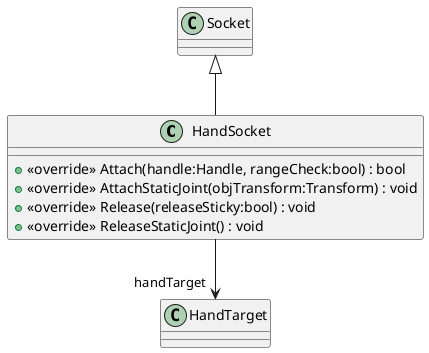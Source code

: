 @startuml
class HandSocket {
    + <<override>> Attach(handle:Handle, rangeCheck:bool) : bool
    + <<override>> AttachStaticJoint(objTransform:Transform) : void
    + <<override>> Release(releaseSticky:bool) : void
    + <<override>> ReleaseStaticJoint() : void
}
Socket <|-- HandSocket
HandSocket --> "handTarget" HandTarget
@enduml
